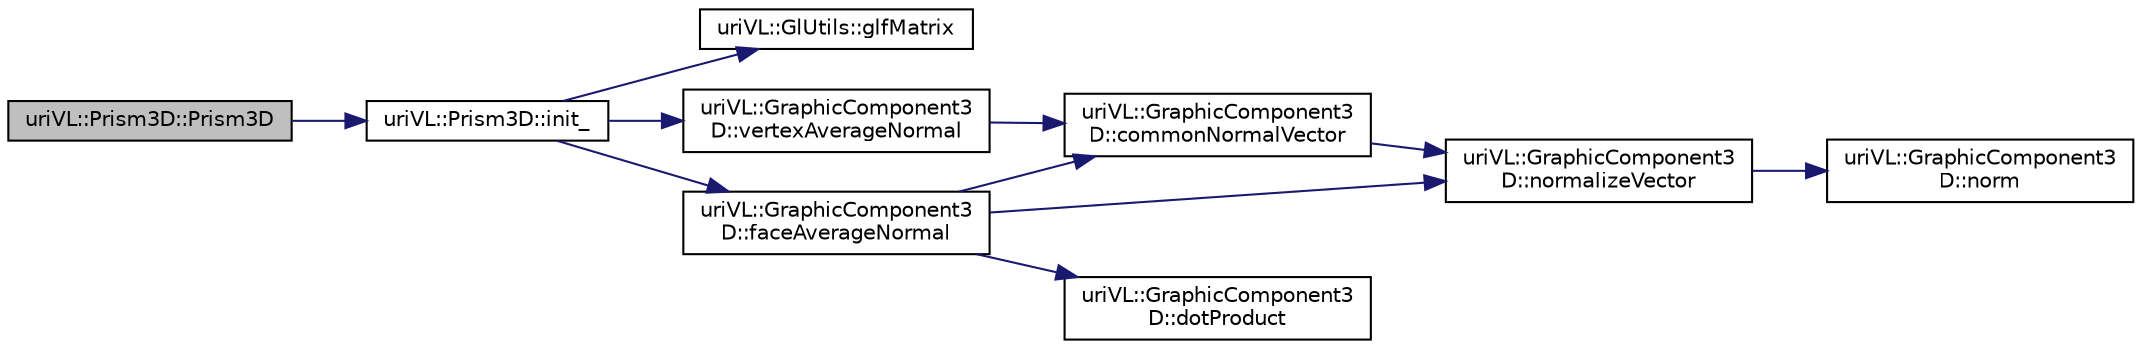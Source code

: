 digraph "uriVL::Prism3D::Prism3D"
{
  edge [fontname="Helvetica",fontsize="10",labelfontname="Helvetica",labelfontsize="10"];
  node [fontname="Helvetica",fontsize="10",shape=record];
  rankdir="LR";
  Node1 [label="uriVL::Prism3D::Prism3D",height=0.2,width=0.4,color="black", fillcolor="grey75", style="filled", fontcolor="black"];
  Node1 -> Node2 [color="midnightblue",fontsize="10",style="solid",fontname="Helvetica"];
  Node2 [label="uriVL::Prism3D::init_",height=0.2,width=0.4,color="black", fillcolor="white", style="filled",URL="$classuriVL_1_1Prism3D.html#af503f6d638eed0919f956f8d99b42702"];
  Node2 -> Node3 [color="midnightblue",fontsize="10",style="solid",fontname="Helvetica"];
  Node3 [label="uriVL::GlUtils::glfMatrix",height=0.2,width=0.4,color="black", fillcolor="white", style="filled",URL="$classuriVL_1_1GlUtils.html#a90ced760d48287d333171d2a46ad691a",tooltip="Allocates a 2D array of GLfloat elements that uses the index range specified by the parameters receiv..."];
  Node2 -> Node4 [color="midnightblue",fontsize="10",style="solid",fontname="Helvetica"];
  Node4 [label="uriVL::GraphicComponent3\lD::vertexAverageNormal",height=0.2,width=0.4,color="black", fillcolor="white", style="filled",URL="$classuriVL_1_1GraphicComponent3D.html#a2da27f30d74f3cacabd00b2e8c157be5"];
  Node4 -> Node5 [color="midnightblue",fontsize="10",style="solid",fontname="Helvetica"];
  Node5 [label="uriVL::GraphicComponent3\lD::commonNormalVector",height=0.2,width=0.4,color="black", fillcolor="white", style="filled",URL="$classuriVL_1_1GraphicComponent3D.html#a7bf254f498811a614107b316c8b4e313"];
  Node5 -> Node6 [color="midnightblue",fontsize="10",style="solid",fontname="Helvetica"];
  Node6 [label="uriVL::GraphicComponent3\lD::normalizeVector",height=0.2,width=0.4,color="black", fillcolor="white", style="filled",URL="$classuriVL_1_1GraphicComponent3D.html#af099e3ae8ec18639dc520c69119df36b"];
  Node6 -> Node7 [color="midnightblue",fontsize="10",style="solid",fontname="Helvetica"];
  Node7 [label="uriVL::GraphicComponent3\lD::norm",height=0.2,width=0.4,color="black", fillcolor="white", style="filled",URL="$classuriVL_1_1GraphicComponent3D.html#a1ac3c968a0834a059e3df89b9fb99bea"];
  Node2 -> Node8 [color="midnightblue",fontsize="10",style="solid",fontname="Helvetica"];
  Node8 [label="uriVL::GraphicComponent3\lD::faceAverageNormal",height=0.2,width=0.4,color="black", fillcolor="white", style="filled",URL="$classuriVL_1_1GraphicComponent3D.html#ad64714f059d409974284a7158e4430db"];
  Node8 -> Node5 [color="midnightblue",fontsize="10",style="solid",fontname="Helvetica"];
  Node8 -> Node9 [color="midnightblue",fontsize="10",style="solid",fontname="Helvetica"];
  Node9 [label="uriVL::GraphicComponent3\lD::dotProduct",height=0.2,width=0.4,color="black", fillcolor="white", style="filled",URL="$classuriVL_1_1GraphicComponent3D.html#accae84bd730aefdf62534f5b00be1ba8"];
  Node8 -> Node6 [color="midnightblue",fontsize="10",style="solid",fontname="Helvetica"];
}

